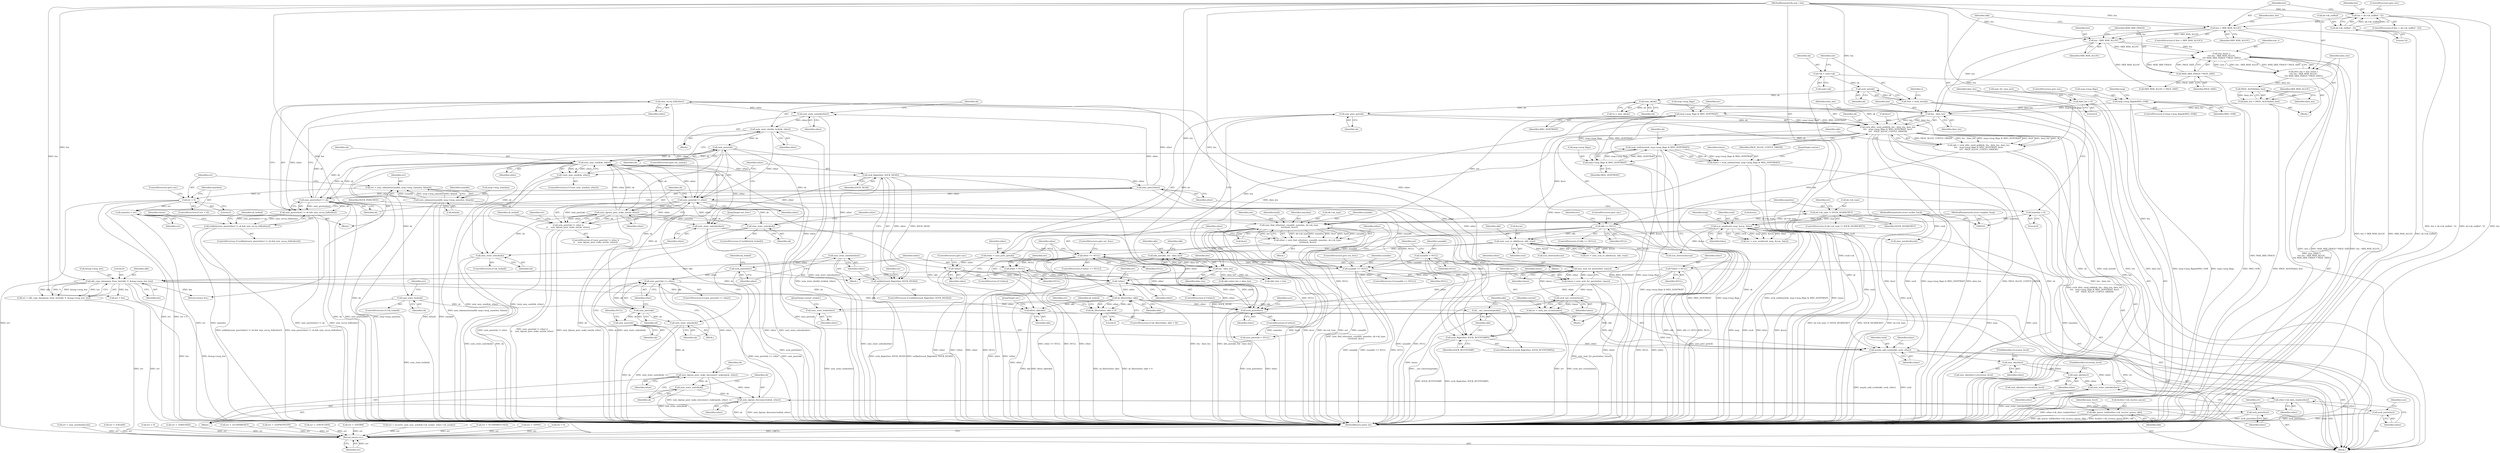 digraph "0_linux_7d267278a9ece963d77eefec61630223fce08c6c_2@API" {
"1000487" [label="(Call,unix_recvq_full(other))"];
"1000484" [label="(Call,unix_peer(other))"];
"1000399" [label="(Call,sock_flag(other, SOCK_DEAD))"];
"1000393" [label="(Call,unix_may_send(sk, other))"];
"1000332" [label="(Call,sock_sndtimeo(sk, msg->msg_flags & MSG_DONTWAIT))"];
"1000266" [label="(Call,sock_alloc_send_pskb(sk, len - data_len, data_len,\n\t\t\t\t   msg->msg_flags & MSG_DONTWAIT, &err,\n\t\t\t\t   PAGE_ALLOC_COSTLY_ORDER))"];
"1000122" [label="(Call,unix_sk(sk))"];
"1000117" [label="(Call,sock_net(sk))"];
"1000109" [label="(Call,*sk = sock->sk)"];
"1000202" [label="(Call,unix_peer_get(sk))"];
"1000268" [label="(Call,len - data_len)"];
"1000250" [label="(Call,len - SKB_MAX_ALLOC)"];
"1000242" [label="(Call,len > SKB_MAX_ALLOC)"];
"1000233" [label="(Call,len > sk->sk_sndbuf - 32)"];
"1000106" [label="(MethodParameterIn,size_t len)"];
"1000235" [label="(Call,sk->sk_sndbuf - 32)"];
"1000139" [label="(Call,data_len = 0)"];
"1000256" [label="(Call,data_len = PAGE_ALIGN(data_len))"];
"1000258" [label="(Call,PAGE_ALIGN(data_len))"];
"1000246" [label="(Call,data_len = min_t(size_t,\n\t\t\t\t len - SKB_MAX_ALLOC,\n\t\t\t\t MAX_SKB_FRAGS * PAGE_SIZE))"];
"1000248" [label="(Call,min_t(size_t,\n\t\t\t\t len - SKB_MAX_ALLOC,\n\t\t\t\t MAX_SKB_FRAGS * PAGE_SIZE))"];
"1000253" [label="(Call,MAX_SKB_FRAGS * PAGE_SIZE)"];
"1000272" [label="(Call,msg->msg_flags & MSG_DONTWAIT)"];
"1000163" [label="(Call,msg->msg_flags&MSG_OOB)"];
"1000334" [label="(Call,msg->msg_flags & MSG_DONTWAIT)"];
"1000519" [label="(Call,unix_peer(sk))"];
"1000483" [label="(Call,unix_peer(other) != sk)"];
"1000513" [label="(Call,unix_state_double_lock(sk, other))"];
"1000511" [label="(Call,unix_state_unlock(other))"];
"1000487" [label="(Call,unix_recvq_full(other))"];
"1000430" [label="(Call,unix_dgram_disconnected(sk, other))"];
"1000428" [label="(Call,unix_state_unlock(sk))"];
"1000425" [label="(Call,unix_dgram_peer_wake_disconnect_wakeup(sk, other))"];
"1000422" [label="(Call,unix_peer(sk))"];
"1000417" [label="(Call,unix_peer(sk))"];
"1000410" [label="(Call,unix_state_lock(sk))"];
"1000416" [label="(Call,unix_peer(sk) == other)"];
"1000405" [label="(Call,sock_put(other))"];
"1000403" [label="(Call,unix_state_unlock(other))"];
"1000522" [label="(Call,unix_dgram_peer_wake_me(sk, other))"];
"1000518" [label="(Call,unix_peer(sk) != other)"];
"1000441" [label="(Call,unix_state_unlock(sk))"];
"1000384" [label="(Call,unix_state_lock(other))"];
"1000372" [label="(Call,sk_filter(other, skb))"];
"1000341" [label="(Call,!other)"];
"1000125" [label="(Call,*other = NULL)"];
"1000495" [label="(Call,unix_wait_for_peer(other, timeo))"];
"1000330" [label="(Call,timeo = sock_sndtimeo(sk, msg->msg_flags & MSG_DONTWAIT))"];
"1000500" [label="(Call,sock_intr_errno(timeo))"];
"1000493" [label="(Call,timeo = unix_wait_for_peer(other, timeo))"];
"1000205" [label="(Call,!other)"];
"1000200" [label="(Call,other = unix_peer_get(sk))"];
"1000443" [label="(Call,other = NULL)"];
"1000366" [label="(Call,other == NULL)"];
"1000353" [label="(Call,other = unix_find_other(net, sunaddr, namelen, sk->sk_type,\n\t\t\t\t\thash, &err))"];
"1000355" [label="(Call,unix_find_other(net, sunaddr, namelen, sk->sk_type,\n\t\t\t\t\thash, &err))"];
"1000115" [label="(Call,*net = sock_net(sk))"];
"1000349" [label="(Call,sunaddr == NULL)"];
"1000193" [label="(Call,sunaddr = NULL)"];
"1000176" [label="(Call,unix_mkname(sunaddr, msg->msg_namelen, &hash))"];
"1000281" [label="(Call,skb == NULL)"];
"1000264" [label="(Call,skb = sock_alloc_send_pskb(sk, len - data_len, data_len,\n\t\t\t\t   msg->msg_flags & MSG_DONTWAIT, &err,\n\t\t\t\t   PAGE_ALLOC_COSTLY_ORDER))"];
"1000129" [label="(Call,namelen = 0)"];
"1000188" [label="(Call,namelen = err)"];
"1000184" [label="(Call,err < 0)"];
"1000174" [label="(Call,err = unix_mkname(sunaddr, msg->msg_namelen, &hash))"];
"1000462" [label="(Call,sk->sk_type != SOCK_SEQPACKET)"];
"1000319" [label="(Call,skb_copy_datagram_from_iter(skb, 0, &msg->msg_iter, len))"];
"1000302" [label="(Call,skb_put(skb, len - data_len))"];
"1000287" [label="(Call,unix_scm_to_skb(&scm, skb, true))"];
"1000146" [label="(Call,scm_send(sock, msg, &scm, false))"];
"1000104" [label="(MethodParameterIn,struct socket *sock)"];
"1000105" [label="(MethodParameterIn,struct msghdr *msg)"];
"1000304" [label="(Call,len - data_len)"];
"1000482" [label="(Call,unix_peer(other) != sk && unix_recvq_full(other))"];
"1000481" [label="(Call,unlikely(unix_peer(other) != sk && unix_recvq_full(other)))"];
"1000371" [label="(Call,sk_filter(other, skb) < 0)"];
"1000392" [label="(Call,!unix_may_send(sk, other))"];
"1000398" [label="(Call,unlikely(sock_flag(other, SOCK_DEAD)))"];
"1000433" [label="(Call,sock_put(other))"];
"1000517" [label="(Call,unix_peer(sk) != other ||\n\t\t    unix_dgram_peer_wake_me(sk, other))"];
"1000545" [label="(Call,unix_state_unlock(sk))"];
"1000548" [label="(Call,sock_flag(other, SOCK_RCVTSTAMP))"];
"1000553" [label="(Call,maybe_add_creds(skb, sock, other))"];
"1000557" [label="(Call,skb_queue_tail(&other->sk_receive_queue, skb))"];
"1000567" [label="(Call,unix_sk(other))"];
"1000572" [label="(Call,unix_sk(other))"];
"1000576" [label="(Call,unix_state_unlock(other))"];
"1000578" [label="(Call,other->sk_data_ready(other))"];
"1000580" [label="(Call,sock_put(other))"];
"1000590" [label="(Call,unix_state_unlock(sk))"];
"1000592" [label="(Call,unix_state_unlock(other))"];
"1000600" [label="(Call,sock_put(other))"];
"1000551" [label="(Call,__net_timestamp(skb))"];
"1000595" [label="(Call,kfree_skb(skb))"];
"1000498" [label="(Call,err = sock_intr_errno(timeo))"];
"1000605" [label="(Return,return err;)"];
"1000584" [label="(Identifier,scm)"];
"1000342" [label="(Identifier,other)"];
"1000177" [label="(Identifier,sunaddr)"];
"1000305" [label="(Identifier,len)"];
"1000491" [label="(Identifier,timeo)"];
"1000576" [label="(Call,unix_state_unlock(other))"];
"1000333" [label="(Identifier,sk)"];
"1000111" [label="(Call,sock->sk)"];
"1000321" [label="(Literal,0)"];
"1000480" [label="(ControlStructure,if (unlikely(unix_peer(other) != sk && unix_recvq_full(other))))"];
"1000222" [label="(Call,err = unix_autobind(sock))"];
"1000235" [label="(Call,sk->sk_sndbuf - 32)"];
"1000350" [label="(Identifier,sunaddr)"];
"1000358" [label="(Identifier,namelen)"];
"1000469" [label="(Identifier,err)"];
"1000236" [label="(Call,sk->sk_sndbuf)"];
"1000485" [label="(Identifier,other)"];
"1000493" [label="(Call,timeo = unix_wait_for_peer(other, timeo))"];
"1000566" [label="(Call,unix_sk(other)->recursion_level)"];
"1000372" [label="(Call,sk_filter(other, skb))"];
"1000594" [label="(JumpTarget,out_free:)"];
"1000526" [label="(Call,err = -EAGAIN)"];
"1000247" [label="(Identifier,data_len)"];
"1000496" [label="(Identifier,other)"];
"1000116" [label="(Identifier,net)"];
"1000375" [label="(Literal,0)"];
"1000556" [label="(Identifier,other)"];
"1000400" [label="(Identifier,other)"];
"1000326" [label="(Identifier,len)"];
"1000171" [label="(Identifier,msg)"];
"1000288" [label="(Call,&scm)"];
"1000512" [label="(Identifier,other)"];
"1000443" [label="(Call,other = NULL)"];
"1000395" [label="(Identifier,other)"];
"1000580" [label="(Call,sock_put(other))"];
"1000234" [label="(Identifier,len)"];
"1000354" [label="(Identifier,other)"];
"1000415" [label="(ControlStructure,if (unix_peer(sk) == other))"];
"1000131" [label="(Literal,0)"];
"1000240" [label="(ControlStructure,goto out;)"];
"1000593" [label="(Identifier,other)"];
"1000265" [label="(Identifier,skb)"];
"1000402" [label="(Block,)"];
"1000403" [label="(Call,unix_state_unlock(other))"];
"1000268" [label="(Call,len - data_len)"];
"1000304" [label="(Call,len - data_len)"];
"1000203" [label="(Identifier,sk)"];
"1000250" [label="(Call,len - SKB_MAX_ALLOC)"];
"1000232" [label="(ControlStructure,if (len > sk->sk_sndbuf - 32))"];
"1000422" [label="(Call,unix_peer(sk))"];
"1000462" [label="(Call,sk->sk_type != SOCK_SEQPACKET)"];
"1000285" [label="(Call,err = unix_scm_to_skb(&scm, skb, true))"];
"1000293" [label="(Call,err < 0)"];
"1000522" [label="(Call,unix_dgram_peer_wake_me(sk, other))"];
"1000431" [label="(Identifier,sk)"];
"1000520" [label="(Identifier,sk)"];
"1000445" [label="(Identifier,NULL)"];
"1000510" [label="(Block,)"];
"1000392" [label="(Call,!unix_may_send(sk, other))"];
"1000277" [label="(Call,&err)"];
"1000514" [label="(Identifier,sk)"];
"1000494" [label="(Identifier,timeo)"];
"1000255" [label="(Identifier,PAGE_SIZE)"];
"1000281" [label="(Call,skb == NULL)"];
"1000536" [label="(Identifier,sk_locked)"];
"1000602" [label="(Call,scm_destroy(&scm))"];
"1000549" [label="(Identifier,other)"];
"1000266" [label="(Call,sock_alloc_send_pskb(sk, len - data_len, data_len,\n\t\t\t\t   msg->msg_flags & MSG_DONTWAIT, &err,\n\t\t\t\t   PAGE_ALLOC_COSTLY_ORDER))"];
"1000269" [label="(Identifier,len)"];
"1000258" [label="(Call,PAGE_ALIGN(data_len))"];
"1000378" [label="(Identifier,err)"];
"1000359" [label="(Call,sk->sk_type)"];
"1000598" [label="(ControlStructure,if (other))"];
"1000228" [label="(Call,err = -EMSGSIZE)"];
"1000413" [label="(Identifier,err)"];
"1000592" [label="(Call,unix_state_unlock(other))"];
"1000406" [label="(Identifier,other)"];
"1000147" [label="(Identifier,sock)"];
"1000498" [label="(Call,err = sock_intr_errno(timeo))"];
"1000567" [label="(Call,unix_sk(other))"];
"1000595" [label="(Call,kfree_skb(skb))"];
"1000184" [label="(Call,err < 0)"];
"1000396" [label="(ControlStructure,goto out_unlock;)"];
"1000345" [label="(Identifier,err)"];
"1000118" [label="(Identifier,sk)"];
"1000104" [label="(MethodParameterIn,struct socket *sock)"];
"1000344" [label="(Call,err = -ECONNRESET)"];
"1000193" [label="(Call,sunaddr = NULL)"];
"1000320" [label="(Identifier,skb)"];
"1000420" [label="(Block,)"];
"1000357" [label="(Identifier,sunaddr)"];
"1000605" [label="(Return,return err;)"];
"1000109" [label="(Call,*sk = sock->sk)"];
"1000386" [label="(JumpTarget,restart_locked:)"];
"1000233" [label="(Call,len > sk->sk_sndbuf - 32)"];
"1000272" [label="(Call,msg->msg_flags & MSG_DONTWAIT)"];
"1000110" [label="(Identifier,sk)"];
"1000461" [label="(ControlStructure,if (sk->sk_type != SOCK_SEQPACKET))"];
"1000542" [label="(ControlStructure,if (unlikely(sk_locked)))"];
"1000577" [label="(Identifier,other)"];
"1000278" [label="(Identifier,err)"];
"1000262" [label="(Identifier,SKB_MAX_ALLOC)"];
"1000335" [label="(Call,msg->msg_flags)"];
"1000552" [label="(Identifier,skb)"];
"1000429" [label="(Identifier,sk)"];
"1000183" [label="(ControlStructure,if (err < 0))"];
"1000572" [label="(Call,unix_sk(other))"];
"1000241" [label="(ControlStructure,if (len > SKB_MAX_ALLOC))"];
"1000495" [label="(Call,unix_wait_for_peer(other, timeo))"];
"1000151" [label="(Identifier,false)"];
"1000517" [label="(Call,unix_peer(sk) != other ||\n\t\t    unix_dgram_peer_wake_me(sk, other))"];
"1000348" [label="(ControlStructure,if (sunaddr == NULL))"];
"1000511" [label="(Call,unix_state_unlock(other))"];
"1000574" [label="(FieldIdentifier,recursion_level)"];
"1000596" [label="(Identifier,skb)"];
"1000271" [label="(Identifier,data_len)"];
"1000249" [label="(Identifier,size_t)"];
"1000303" [label="(Identifier,skb)"];
"1000366" [label="(Call,other == NULL)"];
"1000192" [label="(Block,)"];
"1000606" [label="(Identifier,err)"];
"1000500" [label="(Call,sock_intr_errno(timeo))"];
"1000548" [label="(Call,sock_flag(other, SOCK_RCVTSTAMP))"];
"1000322" [label="(Call,&msg->msg_iter)"];
"1000544" [label="(Identifier,sk_locked)"];
"1000317" [label="(Call,err = skb_copy_datagram_from_iter(skb, 0, &msg->msg_iter, len))"];
"1000139" [label="(Call,data_len = 0)"];
"1000504" [label="(Identifier,current)"];
"1000187" [label="(ControlStructure,goto out;)"];
"1000571" [label="(Call,unix_sk(other)->recursion_level)"];
"1000307" [label="(Call,skb->data_len = data_len)"];
"1000173" [label="(Block,)"];
"1000573" [label="(Identifier,other)"];
"1000421" [label="(Call,unix_peer(sk) = NULL)"];
"1000115" [label="(Call,*net = sock_net(sk))"];
"1000280" [label="(ControlStructure,if (skb == NULL))"];
"1000554" [label="(Identifier,skb)"];
"1000270" [label="(Identifier,data_len)"];
"1000332" [label="(Call,sock_sndtimeo(sk, msg->msg_flags & MSG_DONTWAIT))"];
"1000343" [label="(Block,)"];
"1000451" [label="(Identifier,err)"];
"1000338" [label="(Identifier,MSG_DONTWAIT)"];
"1000264" [label="(Call,skb = sock_alloc_send_pskb(sk, len - data_len, data_len,\n\t\t\t\t   msg->msg_flags & MSG_DONTWAIT, &err,\n\t\t\t\t   PAGE_ALLOC_COSTLY_ORDER))"];
"1000425" [label="(Call,unix_dgram_peer_wake_disconnect_wakeup(sk, other))"];
"1000466" [label="(Identifier,SOCK_SEQPACKET)"];
"1000393" [label="(Call,unix_may_send(sk, other))"];
"1000273" [label="(Call,msg->msg_flags)"];
"1000368" [label="(Identifier,NULL)"];
"1000158" [label="(Call,err = -EOPNOTSUPP)"];
"1000405" [label="(Call,sock_put(other))"];
"1000557" [label="(Call,skb_queue_tail(&other->sk_receive_queue, skb))"];
"1000309" [label="(Identifier,skb)"];
"1000407" [label="(ControlStructure,if (!sk_locked))"];
"1000205" [label="(Call,!other)"];
"1000130" [label="(Identifier,namelen)"];
"1000206" [label="(Identifier,other)"];
"1000129" [label="(Call,namelen = 0)"];
"1000353" [label="(Call,other = unix_find_other(net, sunaddr, namelen, sk->sk_type,\n\t\t\t\t\thash, &err))"];
"1000194" [label="(Identifier,sunaddr)"];
"1000416" [label="(Call,unix_peer(sk) == other)"];
"1000409" [label="(Identifier,sk_locked)"];
"1000497" [label="(Identifier,timeo)"];
"1000284" [label="(ControlStructure,goto out;)"];
"1000211" [label="(Identifier,SOCK_PASSCRED)"];
"1000398" [label="(Call,unlikely(sock_flag(other, SOCK_DEAD)))"];
"1000174" [label="(Call,err = unix_mkname(sunaddr, msg->msg_namelen, &hash))"];
"1000175" [label="(Identifier,err)"];
"1000202" [label="(Call,unix_peer_get(sk))"];
"1000106" [label="(MethodParameterIn,size_t len)"];
"1000424" [label="(Identifier,NULL)"];
"1000546" [label="(Identifier,sk)"];
"1000185" [label="(Identifier,err)"];
"1000196" [label="(Call,err = -ENOTCONN)"];
"1000569" [label="(FieldIdentifier,recursion_level)"];
"1000370" [label="(ControlStructure,if (sk_filter(other, skb) < 0))"];
"1000340" [label="(ControlStructure,if (!other))"];
"1000168" [label="(ControlStructure,goto out;)"];
"1000591" [label="(Identifier,sk)"];
"1000411" [label="(Identifier,sk)"];
"1000397" [label="(ControlStructure,if (unlikely(sock_flag(other, SOCK_DEAD))))"];
"1000585" [label="(Return,return len;)"];
"1000259" [label="(Identifier,data_len)"];
"1000524" [label="(Identifier,other)"];
"1000499" [label="(Identifier,err)"];
"1000188" [label="(Call,namelen = err)"];
"1000419" [label="(Identifier,other)"];
"1000189" [label="(Identifier,namelen)"];
"1000463" [label="(Call,sk->sk_type)"];
"1000302" [label="(Call,skb_put(skb, len - data_len))"];
"1000162" [label="(ControlStructure,if (msg->msg_flags&MSG_OOB))"];
"1000513" [label="(Call,unix_state_double_lock(sk, other))"];
"1000283" [label="(Identifier,NULL)"];
"1000367" [label="(Identifier,other)"];
"1000600" [label="(Call,sock_put(other))"];
"1000484" [label="(Call,unix_peer(other))"];
"1000267" [label="(Identifier,sk)"];
"1000527" [label="(Identifier,err)"];
"1000486" [label="(Identifier,sk)"];
"1000245" [label="(Block,)"];
"1000254" [label="(Identifier,MAX_SKB_FRAGS)"];
"1000568" [label="(Identifier,other)"];
"1000276" [label="(Identifier,MSG_DONTWAIT)"];
"1000501" [label="(Identifier,timeo)"];
"1000545" [label="(Call,unix_state_unlock(sk))"];
"1000291" [label="(Identifier,true)"];
"1000279" [label="(Identifier,PAGE_ALLOC_COSTLY_ORDER)"];
"1000146" [label="(Call,scm_send(sock, msg, &scm, false))"];
"1000190" [label="(Identifier,err)"];
"1000387" [label="(Call,err = -EPERM)"];
"1000141" [label="(Literal,0)"];
"1000492" [label="(Block,)"];
"1000385" [label="(Identifier,other)"];
"1000341" [label="(Call,!other)"];
"1000433" [label="(Call,sock_put(other))"];
"1000121" [label="(Identifier,u)"];
"1000149" [label="(Call,&scm)"];
"1000207" [label="(ControlStructure,goto out;)"];
"1000401" [label="(Identifier,SOCK_DEAD)"];
"1000120" [label="(Call,*u = unix_sk(sk))"];
"1000483" [label="(Call,unix_peer(other) != sk)"];
"1000588" [label="(ControlStructure,if (sk_locked))"];
"1000256" [label="(Call,data_len = PAGE_ALIGN(data_len))"];
"1000377" [label="(Call,err = len)"];
"1000558" [label="(Call,&other->sk_receive_queue)"];
"1000391" [label="(ControlStructure,if (!unix_may_send(sk, other)))"];
"1000428" [label="(Call,unix_state_unlock(sk))"];
"1000224" [label="(Call,unix_autobind(sock))"];
"1000246" [label="(Call,data_len = min_t(size_t,\n\t\t\t\t len - SKB_MAX_ALLOC,\n\t\t\t\t MAX_SKB_FRAGS * PAGE_SIZE))"];
"1000239" [label="(Literal,32)"];
"1000523" [label="(Identifier,sk)"];
"1000351" [label="(Identifier,NULL)"];
"1000382" [label="(Identifier,sk_locked)"];
"1000195" [label="(Identifier,NULL)"];
"1000516" [label="(ControlStructure,if (unix_peer(sk) != other ||\n\t\t    unix_dgram_peer_wake_me(sk, other)))"];
"1000107" [label="(Block,)"];
"1000356" [label="(Identifier,net)"];
"1000282" [label="(Identifier,skb)"];
"1000362" [label="(Identifier,hash)"];
"1000181" [label="(Call,&hash)"];
"1000167" [label="(Identifier,MSG_OOB)"];
"1000519" [label="(Call,unix_peer(sk))"];
"1000178" [label="(Call,msg->msg_namelen)"];
"1000243" [label="(Identifier,len)"];
"1000253" [label="(Call,MAX_SKB_FRAGS * PAGE_SIZE)"];
"1000410" [label="(Call,unix_state_lock(sk))"];
"1000394" [label="(Identifier,sk)"];
"1000373" [label="(Identifier,other)"];
"1000290" [label="(Identifier,skb)"];
"1000604" [label="(Identifier,scm)"];
"1000426" [label="(Identifier,sk)"];
"1000404" [label="(Identifier,other)"];
"1000204" [label="(ControlStructure,if (!other))"];
"1000352" [label="(ControlStructure,goto out_free;)"];
"1000186" [label="(Literal,0)"];
"1000349" [label="(Call,sunaddr == NULL)"];
"1000447" [label="(Identifier,err)"];
"1000440" [label="(Block,)"];
"1000553" [label="(Call,maybe_add_creds(skb, sock, other))"];
"1000334" [label="(Call,msg->msg_flags & MSG_DONTWAIT)"];
"1000597" [label="(JumpTarget,out:)"];
"1000176" [label="(Call,unix_mkname(sunaddr, msg->msg_namelen, &hash))"];
"1000261" [label="(Call,SKB_MAX_ALLOC < PAGE_SIZE)"];
"1000330" [label="(Call,timeo = sock_sndtimeo(sk, msg->msg_flags & MSG_DONTWAIT))"];
"1000257" [label="(Identifier,data_len)"];
"1000550" [label="(Identifier,SOCK_RCVTSTAMP)"];
"1000444" [label="(Identifier,other)"];
"1000365" [label="(ControlStructure,if (other == NULL))"];
"1000148" [label="(Identifier,msg)"];
"1000163" [label="(Call,msg->msg_flags&MSG_OOB)"];
"1000482" [label="(Call,unix_peer(other) != sk && unix_recvq_full(other))"];
"1000581" [label="(Identifier,other)"];
"1000244" [label="(Identifier,SKB_MAX_ALLOC)"];
"1000521" [label="(Identifier,other)"];
"1000590" [label="(Call,unix_state_unlock(sk))"];
"1000117" [label="(Call,sock_net(sk))"];
"1000312" [label="(Call,skb->len = len)"];
"1000369" [label="(ControlStructure,goto out_free;)"];
"1000384" [label="(Call,unix_state_lock(other))"];
"1000436" [label="(Identifier,err)"];
"1000578" [label="(Call,other->sk_data_ready(other))"];
"1000140" [label="(Identifier,data_len)"];
"1000562" [label="(Identifier,skb)"];
"1000127" [label="(Identifier,NULL)"];
"1000518" [label="(Call,unix_peer(sk) != other)"];
"1000252" [label="(Identifier,SKB_MAX_ALLOC)"];
"1000579" [label="(Identifier,other)"];
"1000339" [label="(JumpTarget,restart:)"];
"1000468" [label="(Call,err = security_unix_may_send(sk->sk_socket, other->sk_socket))"];
"1000399" [label="(Call,sock_flag(other, SOCK_DEAD))"];
"1000601" [label="(Identifier,other)"];
"1000434" [label="(Identifier,other)"];
"1000371" [label="(Call,sk_filter(other, skb) < 0)"];
"1000487" [label="(Call,unix_recvq_full(other))"];
"1000441" [label="(Call,unix_state_unlock(sk))"];
"1000144" [label="(Call,err = scm_send(sock, msg, &scm, false))"];
"1000126" [label="(Identifier,other)"];
"1000442" [label="(Identifier,sk)"];
"1000201" [label="(Identifier,other)"];
"1000427" [label="(Identifier,other)"];
"1000242" [label="(Call,len > SKB_MAX_ALLOC)"];
"1000319" [label="(Call,skb_copy_datagram_from_iter(skb, 0, &msg->msg_iter, len))"];
"1000363" [label="(Call,&err)"];
"1000430" [label="(Call,unix_dgram_disconnected(sk, other))"];
"1000164" [label="(Call,msg->msg_flags)"];
"1000607" [label="(MethodReturn,static int)"];
"1000374" [label="(Identifier,skb)"];
"1000125" [label="(Call,*other = NULL)"];
"1000555" [label="(Identifier,sock)"];
"1000435" [label="(Call,err = -ECONNREFUSED)"];
"1000331" [label="(Identifier,timeo)"];
"1000560" [label="(Identifier,other)"];
"1000306" [label="(Identifier,data_len)"];
"1000582" [label="(Call,scm_destroy(&scm))"];
"1000355" [label="(Call,unix_find_other(net, sunaddr, namelen, sk->sk_type,\n\t\t\t\t\thash, &err))"];
"1000123" [label="(Identifier,sk)"];
"1000432" [label="(Identifier,other)"];
"1000200" [label="(Call,other = unix_peer_get(sk))"];
"1000251" [label="(Identifier,len)"];
"1000417" [label="(Call,unix_peer(sk))"];
"1000423" [label="(Identifier,sk)"];
"1000197" [label="(Identifier,err)"];
"1000286" [label="(Identifier,err)"];
"1000287" [label="(Call,unix_scm_to_skb(&scm, skb, true))"];
"1000105" [label="(MethodParameterIn,struct msghdr *msg)"];
"1000248" [label="(Call,min_t(size_t,\n\t\t\t\t len - SKB_MAX_ALLOC,\n\t\t\t\t MAX_SKB_FRAGS * PAGE_SIZE))"];
"1000488" [label="(Identifier,other)"];
"1000547" [label="(ControlStructure,if (sock_flag(other, SOCK_RCVTSTAMP)))"];
"1000565" [label="(Identifier,max_level)"];
"1000481" [label="(Call,unlikely(unix_peer(other) != sk && unix_recvq_full(other)))"];
"1000450" [label="(Call,err = -EPIPE)"];
"1000515" [label="(Identifier,other)"];
"1000418" [label="(Identifier,sk)"];
"1000412" [label="(Call,err = 0)"];
"1000122" [label="(Call,unix_sk(sk))"];
"1000551" [label="(Call,__net_timestamp(skb))"];
"1000143" [label="(Call,wait_for_unix_gc())"];
"1000487" -> "1000482"  [label="AST: "];
"1000487" -> "1000488"  [label="CFG: "];
"1000488" -> "1000487"  [label="AST: "];
"1000482" -> "1000487"  [label="CFG: "];
"1000487" -> "1000482"  [label="DDG: other"];
"1000484" -> "1000487"  [label="DDG: other"];
"1000487" -> "1000495"  [label="DDG: other"];
"1000487" -> "1000511"  [label="DDG: other"];
"1000487" -> "1000518"  [label="DDG: other"];
"1000487" -> "1000548"  [label="DDG: other"];
"1000484" -> "1000483"  [label="AST: "];
"1000484" -> "1000485"  [label="CFG: "];
"1000485" -> "1000484"  [label="AST: "];
"1000486" -> "1000484"  [label="CFG: "];
"1000484" -> "1000483"  [label="DDG: other"];
"1000399" -> "1000484"  [label="DDG: other"];
"1000484" -> "1000495"  [label="DDG: other"];
"1000484" -> "1000511"  [label="DDG: other"];
"1000484" -> "1000518"  [label="DDG: other"];
"1000484" -> "1000548"  [label="DDG: other"];
"1000399" -> "1000398"  [label="AST: "];
"1000399" -> "1000401"  [label="CFG: "];
"1000400" -> "1000399"  [label="AST: "];
"1000401" -> "1000399"  [label="AST: "];
"1000398" -> "1000399"  [label="CFG: "];
"1000399" -> "1000607"  [label="DDG: SOCK_DEAD"];
"1000399" -> "1000398"  [label="DDG: other"];
"1000399" -> "1000398"  [label="DDG: SOCK_DEAD"];
"1000393" -> "1000399"  [label="DDG: other"];
"1000399" -> "1000403"  [label="DDG: other"];
"1000399" -> "1000592"  [label="DDG: other"];
"1000393" -> "1000392"  [label="AST: "];
"1000393" -> "1000395"  [label="CFG: "];
"1000394" -> "1000393"  [label="AST: "];
"1000395" -> "1000393"  [label="AST: "];
"1000392" -> "1000393"  [label="CFG: "];
"1000393" -> "1000607"  [label="DDG: sk"];
"1000393" -> "1000392"  [label="DDG: sk"];
"1000393" -> "1000392"  [label="DDG: other"];
"1000332" -> "1000393"  [label="DDG: sk"];
"1000519" -> "1000393"  [label="DDG: sk"];
"1000430" -> "1000393"  [label="DDG: sk"];
"1000522" -> "1000393"  [label="DDG: sk"];
"1000522" -> "1000393"  [label="DDG: other"];
"1000441" -> "1000393"  [label="DDG: sk"];
"1000483" -> "1000393"  [label="DDG: sk"];
"1000518" -> "1000393"  [label="DDG: other"];
"1000384" -> "1000393"  [label="DDG: other"];
"1000393" -> "1000410"  [label="DDG: sk"];
"1000393" -> "1000417"  [label="DDG: sk"];
"1000393" -> "1000483"  [label="DDG: sk"];
"1000393" -> "1000590"  [label="DDG: sk"];
"1000393" -> "1000592"  [label="DDG: other"];
"1000332" -> "1000330"  [label="AST: "];
"1000332" -> "1000334"  [label="CFG: "];
"1000333" -> "1000332"  [label="AST: "];
"1000334" -> "1000332"  [label="AST: "];
"1000330" -> "1000332"  [label="CFG: "];
"1000332" -> "1000607"  [label="DDG: msg->msg_flags & MSG_DONTWAIT"];
"1000332" -> "1000607"  [label="DDG: sk"];
"1000332" -> "1000330"  [label="DDG: sk"];
"1000332" -> "1000330"  [label="DDG: msg->msg_flags & MSG_DONTWAIT"];
"1000266" -> "1000332"  [label="DDG: sk"];
"1000334" -> "1000332"  [label="DDG: msg->msg_flags"];
"1000334" -> "1000332"  [label="DDG: MSG_DONTWAIT"];
"1000266" -> "1000264"  [label="AST: "];
"1000266" -> "1000279"  [label="CFG: "];
"1000267" -> "1000266"  [label="AST: "];
"1000268" -> "1000266"  [label="AST: "];
"1000271" -> "1000266"  [label="AST: "];
"1000272" -> "1000266"  [label="AST: "];
"1000277" -> "1000266"  [label="AST: "];
"1000279" -> "1000266"  [label="AST: "];
"1000264" -> "1000266"  [label="CFG: "];
"1000266" -> "1000607"  [label="DDG: sk"];
"1000266" -> "1000607"  [label="DDG: len - data_len"];
"1000266" -> "1000607"  [label="DDG: &err"];
"1000266" -> "1000607"  [label="DDG: msg->msg_flags & MSG_DONTWAIT"];
"1000266" -> "1000607"  [label="DDG: data_len"];
"1000266" -> "1000607"  [label="DDG: PAGE_ALLOC_COSTLY_ORDER"];
"1000266" -> "1000264"  [label="DDG: PAGE_ALLOC_COSTLY_ORDER"];
"1000266" -> "1000264"  [label="DDG: len - data_len"];
"1000266" -> "1000264"  [label="DDG: msg->msg_flags & MSG_DONTWAIT"];
"1000266" -> "1000264"  [label="DDG: &err"];
"1000266" -> "1000264"  [label="DDG: data_len"];
"1000266" -> "1000264"  [label="DDG: sk"];
"1000122" -> "1000266"  [label="DDG: sk"];
"1000202" -> "1000266"  [label="DDG: sk"];
"1000268" -> "1000266"  [label="DDG: len"];
"1000268" -> "1000266"  [label="DDG: data_len"];
"1000272" -> "1000266"  [label="DDG: msg->msg_flags"];
"1000272" -> "1000266"  [label="DDG: MSG_DONTWAIT"];
"1000266" -> "1000304"  [label="DDG: data_len"];
"1000266" -> "1000355"  [label="DDG: &err"];
"1000122" -> "1000120"  [label="AST: "];
"1000122" -> "1000123"  [label="CFG: "];
"1000123" -> "1000122"  [label="AST: "];
"1000120" -> "1000122"  [label="CFG: "];
"1000122" -> "1000607"  [label="DDG: sk"];
"1000122" -> "1000120"  [label="DDG: sk"];
"1000117" -> "1000122"  [label="DDG: sk"];
"1000122" -> "1000202"  [label="DDG: sk"];
"1000117" -> "1000115"  [label="AST: "];
"1000117" -> "1000118"  [label="CFG: "];
"1000118" -> "1000117"  [label="AST: "];
"1000115" -> "1000117"  [label="CFG: "];
"1000117" -> "1000115"  [label="DDG: sk"];
"1000109" -> "1000117"  [label="DDG: sk"];
"1000109" -> "1000107"  [label="AST: "];
"1000109" -> "1000111"  [label="CFG: "];
"1000110" -> "1000109"  [label="AST: "];
"1000111" -> "1000109"  [label="AST: "];
"1000116" -> "1000109"  [label="CFG: "];
"1000109" -> "1000607"  [label="DDG: sock->sk"];
"1000202" -> "1000200"  [label="AST: "];
"1000202" -> "1000203"  [label="CFG: "];
"1000203" -> "1000202"  [label="AST: "];
"1000200" -> "1000202"  [label="CFG: "];
"1000202" -> "1000607"  [label="DDG: sk"];
"1000202" -> "1000200"  [label="DDG: sk"];
"1000268" -> "1000270"  [label="CFG: "];
"1000269" -> "1000268"  [label="AST: "];
"1000270" -> "1000268"  [label="AST: "];
"1000271" -> "1000268"  [label="CFG: "];
"1000268" -> "1000607"  [label="DDG: len"];
"1000250" -> "1000268"  [label="DDG: len"];
"1000242" -> "1000268"  [label="DDG: len"];
"1000106" -> "1000268"  [label="DDG: len"];
"1000139" -> "1000268"  [label="DDG: data_len"];
"1000256" -> "1000268"  [label="DDG: data_len"];
"1000268" -> "1000304"  [label="DDG: len"];
"1000250" -> "1000248"  [label="AST: "];
"1000250" -> "1000252"  [label="CFG: "];
"1000251" -> "1000250"  [label="AST: "];
"1000252" -> "1000250"  [label="AST: "];
"1000254" -> "1000250"  [label="CFG: "];
"1000250" -> "1000248"  [label="DDG: len"];
"1000250" -> "1000248"  [label="DDG: SKB_MAX_ALLOC"];
"1000242" -> "1000250"  [label="DDG: len"];
"1000242" -> "1000250"  [label="DDG: SKB_MAX_ALLOC"];
"1000106" -> "1000250"  [label="DDG: len"];
"1000250" -> "1000261"  [label="DDG: SKB_MAX_ALLOC"];
"1000242" -> "1000241"  [label="AST: "];
"1000242" -> "1000244"  [label="CFG: "];
"1000243" -> "1000242"  [label="AST: "];
"1000244" -> "1000242"  [label="AST: "];
"1000247" -> "1000242"  [label="CFG: "];
"1000265" -> "1000242"  [label="CFG: "];
"1000242" -> "1000607"  [label="DDG: len > SKB_MAX_ALLOC"];
"1000242" -> "1000607"  [label="DDG: SKB_MAX_ALLOC"];
"1000233" -> "1000242"  [label="DDG: len"];
"1000106" -> "1000242"  [label="DDG: len"];
"1000233" -> "1000232"  [label="AST: "];
"1000233" -> "1000235"  [label="CFG: "];
"1000234" -> "1000233"  [label="AST: "];
"1000235" -> "1000233"  [label="AST: "];
"1000240" -> "1000233"  [label="CFG: "];
"1000243" -> "1000233"  [label="CFG: "];
"1000233" -> "1000607"  [label="DDG: len > sk->sk_sndbuf - 32"];
"1000233" -> "1000607"  [label="DDG: sk->sk_sndbuf - 32"];
"1000233" -> "1000607"  [label="DDG: len"];
"1000106" -> "1000233"  [label="DDG: len"];
"1000235" -> "1000233"  [label="DDG: sk->sk_sndbuf"];
"1000235" -> "1000233"  [label="DDG: 32"];
"1000106" -> "1000103"  [label="AST: "];
"1000106" -> "1000607"  [label="DDG: len"];
"1000106" -> "1000304"  [label="DDG: len"];
"1000106" -> "1000312"  [label="DDG: len"];
"1000106" -> "1000319"  [label="DDG: len"];
"1000106" -> "1000377"  [label="DDG: len"];
"1000106" -> "1000585"  [label="DDG: len"];
"1000235" -> "1000239"  [label="CFG: "];
"1000236" -> "1000235"  [label="AST: "];
"1000239" -> "1000235"  [label="AST: "];
"1000235" -> "1000607"  [label="DDG: sk->sk_sndbuf"];
"1000139" -> "1000107"  [label="AST: "];
"1000139" -> "1000141"  [label="CFG: "];
"1000140" -> "1000139"  [label="AST: "];
"1000141" -> "1000139"  [label="AST: "];
"1000143" -> "1000139"  [label="CFG: "];
"1000139" -> "1000607"  [label="DDG: data_len"];
"1000256" -> "1000245"  [label="AST: "];
"1000256" -> "1000258"  [label="CFG: "];
"1000257" -> "1000256"  [label="AST: "];
"1000258" -> "1000256"  [label="AST: "];
"1000262" -> "1000256"  [label="CFG: "];
"1000256" -> "1000607"  [label="DDG: PAGE_ALIGN(data_len)"];
"1000258" -> "1000256"  [label="DDG: data_len"];
"1000258" -> "1000259"  [label="CFG: "];
"1000259" -> "1000258"  [label="AST: "];
"1000246" -> "1000258"  [label="DDG: data_len"];
"1000246" -> "1000245"  [label="AST: "];
"1000246" -> "1000248"  [label="CFG: "];
"1000247" -> "1000246"  [label="AST: "];
"1000248" -> "1000246"  [label="AST: "];
"1000257" -> "1000246"  [label="CFG: "];
"1000246" -> "1000607"  [label="DDG: min_t(size_t,\n\t\t\t\t len - SKB_MAX_ALLOC,\n\t\t\t\t MAX_SKB_FRAGS * PAGE_SIZE)"];
"1000248" -> "1000246"  [label="DDG: size_t"];
"1000248" -> "1000246"  [label="DDG: len - SKB_MAX_ALLOC"];
"1000248" -> "1000246"  [label="DDG: MAX_SKB_FRAGS * PAGE_SIZE"];
"1000248" -> "1000253"  [label="CFG: "];
"1000249" -> "1000248"  [label="AST: "];
"1000253" -> "1000248"  [label="AST: "];
"1000248" -> "1000607"  [label="DDG: MAX_SKB_FRAGS * PAGE_SIZE"];
"1000248" -> "1000607"  [label="DDG: len - SKB_MAX_ALLOC"];
"1000248" -> "1000607"  [label="DDG: size_t"];
"1000253" -> "1000248"  [label="DDG: MAX_SKB_FRAGS"];
"1000253" -> "1000248"  [label="DDG: PAGE_SIZE"];
"1000253" -> "1000255"  [label="CFG: "];
"1000254" -> "1000253"  [label="AST: "];
"1000255" -> "1000253"  [label="AST: "];
"1000253" -> "1000607"  [label="DDG: MAX_SKB_FRAGS"];
"1000253" -> "1000261"  [label="DDG: PAGE_SIZE"];
"1000272" -> "1000276"  [label="CFG: "];
"1000273" -> "1000272"  [label="AST: "];
"1000276" -> "1000272"  [label="AST: "];
"1000278" -> "1000272"  [label="CFG: "];
"1000272" -> "1000607"  [label="DDG: MSG_DONTWAIT"];
"1000272" -> "1000607"  [label="DDG: msg->msg_flags"];
"1000163" -> "1000272"  [label="DDG: msg->msg_flags"];
"1000272" -> "1000334"  [label="DDG: msg->msg_flags"];
"1000272" -> "1000334"  [label="DDG: MSG_DONTWAIT"];
"1000163" -> "1000162"  [label="AST: "];
"1000163" -> "1000167"  [label="CFG: "];
"1000164" -> "1000163"  [label="AST: "];
"1000167" -> "1000163"  [label="AST: "];
"1000168" -> "1000163"  [label="CFG: "];
"1000171" -> "1000163"  [label="CFG: "];
"1000163" -> "1000607"  [label="DDG: msg->msg_flags"];
"1000163" -> "1000607"  [label="DDG: MSG_OOB"];
"1000163" -> "1000607"  [label="DDG: msg->msg_flags&MSG_OOB"];
"1000334" -> "1000338"  [label="CFG: "];
"1000335" -> "1000334"  [label="AST: "];
"1000338" -> "1000334"  [label="AST: "];
"1000334" -> "1000607"  [label="DDG: MSG_DONTWAIT"];
"1000334" -> "1000607"  [label="DDG: msg->msg_flags"];
"1000519" -> "1000518"  [label="AST: "];
"1000519" -> "1000520"  [label="CFG: "];
"1000520" -> "1000519"  [label="AST: "];
"1000521" -> "1000519"  [label="CFG: "];
"1000519" -> "1000607"  [label="DDG: sk"];
"1000519" -> "1000518"  [label="DDG: sk"];
"1000483" -> "1000519"  [label="DDG: sk"];
"1000513" -> "1000519"  [label="DDG: sk"];
"1000519" -> "1000522"  [label="DDG: sk"];
"1000519" -> "1000545"  [label="DDG: sk"];
"1000519" -> "1000590"  [label="DDG: sk"];
"1000483" -> "1000482"  [label="AST: "];
"1000483" -> "1000486"  [label="CFG: "];
"1000486" -> "1000483"  [label="AST: "];
"1000488" -> "1000483"  [label="CFG: "];
"1000482" -> "1000483"  [label="CFG: "];
"1000483" -> "1000607"  [label="DDG: sk"];
"1000483" -> "1000607"  [label="DDG: unix_peer(other)"];
"1000483" -> "1000482"  [label="DDG: unix_peer(other)"];
"1000483" -> "1000482"  [label="DDG: sk"];
"1000483" -> "1000513"  [label="DDG: sk"];
"1000483" -> "1000545"  [label="DDG: sk"];
"1000513" -> "1000510"  [label="AST: "];
"1000513" -> "1000515"  [label="CFG: "];
"1000514" -> "1000513"  [label="AST: "];
"1000515" -> "1000513"  [label="AST: "];
"1000520" -> "1000513"  [label="CFG: "];
"1000513" -> "1000607"  [label="DDG: unix_state_double_lock(sk, other)"];
"1000511" -> "1000513"  [label="DDG: other"];
"1000513" -> "1000518"  [label="DDG: other"];
"1000511" -> "1000510"  [label="AST: "];
"1000511" -> "1000512"  [label="CFG: "];
"1000512" -> "1000511"  [label="AST: "];
"1000514" -> "1000511"  [label="CFG: "];
"1000511" -> "1000607"  [label="DDG: unix_state_unlock(other)"];
"1000430" -> "1000420"  [label="AST: "];
"1000430" -> "1000432"  [label="CFG: "];
"1000431" -> "1000430"  [label="AST: "];
"1000432" -> "1000430"  [label="AST: "];
"1000434" -> "1000430"  [label="CFG: "];
"1000430" -> "1000607"  [label="DDG: sk"];
"1000430" -> "1000607"  [label="DDG: unix_dgram_disconnected(sk, other)"];
"1000428" -> "1000430"  [label="DDG: sk"];
"1000425" -> "1000430"  [label="DDG: other"];
"1000430" -> "1000433"  [label="DDG: other"];
"1000428" -> "1000420"  [label="AST: "];
"1000428" -> "1000429"  [label="CFG: "];
"1000429" -> "1000428"  [label="AST: "];
"1000431" -> "1000428"  [label="CFG: "];
"1000428" -> "1000607"  [label="DDG: unix_state_unlock(sk)"];
"1000425" -> "1000428"  [label="DDG: sk"];
"1000425" -> "1000420"  [label="AST: "];
"1000425" -> "1000427"  [label="CFG: "];
"1000426" -> "1000425"  [label="AST: "];
"1000427" -> "1000425"  [label="AST: "];
"1000429" -> "1000425"  [label="CFG: "];
"1000425" -> "1000607"  [label="DDG: unix_dgram_peer_wake_disconnect_wakeup(sk, other)"];
"1000422" -> "1000425"  [label="DDG: sk"];
"1000416" -> "1000425"  [label="DDG: other"];
"1000422" -> "1000421"  [label="AST: "];
"1000422" -> "1000423"  [label="CFG: "];
"1000423" -> "1000422"  [label="AST: "];
"1000424" -> "1000422"  [label="CFG: "];
"1000417" -> "1000422"  [label="DDG: sk"];
"1000417" -> "1000416"  [label="AST: "];
"1000417" -> "1000418"  [label="CFG: "];
"1000418" -> "1000417"  [label="AST: "];
"1000419" -> "1000417"  [label="CFG: "];
"1000417" -> "1000416"  [label="DDG: sk"];
"1000410" -> "1000417"  [label="DDG: sk"];
"1000417" -> "1000441"  [label="DDG: sk"];
"1000410" -> "1000407"  [label="AST: "];
"1000410" -> "1000411"  [label="CFG: "];
"1000411" -> "1000410"  [label="AST: "];
"1000413" -> "1000410"  [label="CFG: "];
"1000410" -> "1000607"  [label="DDG: unix_state_lock(sk)"];
"1000416" -> "1000415"  [label="AST: "];
"1000416" -> "1000419"  [label="CFG: "];
"1000419" -> "1000416"  [label="AST: "];
"1000423" -> "1000416"  [label="CFG: "];
"1000442" -> "1000416"  [label="CFG: "];
"1000416" -> "1000607"  [label="DDG: unix_peer(sk) == other"];
"1000416" -> "1000607"  [label="DDG: unix_peer(sk)"];
"1000405" -> "1000416"  [label="DDG: other"];
"1000405" -> "1000402"  [label="AST: "];
"1000405" -> "1000406"  [label="CFG: "];
"1000406" -> "1000405"  [label="AST: "];
"1000409" -> "1000405"  [label="CFG: "];
"1000405" -> "1000607"  [label="DDG: sock_put(other)"];
"1000403" -> "1000405"  [label="DDG: other"];
"1000403" -> "1000402"  [label="AST: "];
"1000403" -> "1000404"  [label="CFG: "];
"1000404" -> "1000403"  [label="AST: "];
"1000406" -> "1000403"  [label="CFG: "];
"1000403" -> "1000607"  [label="DDG: unix_state_unlock(other)"];
"1000522" -> "1000517"  [label="AST: "];
"1000522" -> "1000524"  [label="CFG: "];
"1000523" -> "1000522"  [label="AST: "];
"1000524" -> "1000522"  [label="AST: "];
"1000517" -> "1000522"  [label="CFG: "];
"1000522" -> "1000607"  [label="DDG: sk"];
"1000522" -> "1000517"  [label="DDG: sk"];
"1000522" -> "1000517"  [label="DDG: other"];
"1000518" -> "1000522"  [label="DDG: other"];
"1000522" -> "1000545"  [label="DDG: sk"];
"1000522" -> "1000548"  [label="DDG: other"];
"1000522" -> "1000590"  [label="DDG: sk"];
"1000522" -> "1000592"  [label="DDG: other"];
"1000518" -> "1000517"  [label="AST: "];
"1000518" -> "1000521"  [label="CFG: "];
"1000521" -> "1000518"  [label="AST: "];
"1000523" -> "1000518"  [label="CFG: "];
"1000517" -> "1000518"  [label="CFG: "];
"1000518" -> "1000607"  [label="DDG: unix_peer(sk)"];
"1000518" -> "1000517"  [label="DDG: unix_peer(sk)"];
"1000518" -> "1000517"  [label="DDG: other"];
"1000518" -> "1000548"  [label="DDG: other"];
"1000518" -> "1000592"  [label="DDG: other"];
"1000441" -> "1000440"  [label="AST: "];
"1000441" -> "1000442"  [label="CFG: "];
"1000442" -> "1000441"  [label="AST: "];
"1000444" -> "1000441"  [label="CFG: "];
"1000441" -> "1000607"  [label="DDG: sk"];
"1000441" -> "1000607"  [label="DDG: unix_state_unlock(sk)"];
"1000384" -> "1000107"  [label="AST: "];
"1000384" -> "1000385"  [label="CFG: "];
"1000385" -> "1000384"  [label="AST: "];
"1000386" -> "1000384"  [label="CFG: "];
"1000384" -> "1000607"  [label="DDG: unix_state_lock(other)"];
"1000372" -> "1000384"  [label="DDG: other"];
"1000372" -> "1000371"  [label="AST: "];
"1000372" -> "1000374"  [label="CFG: "];
"1000373" -> "1000372"  [label="AST: "];
"1000374" -> "1000372"  [label="AST: "];
"1000375" -> "1000372"  [label="CFG: "];
"1000372" -> "1000607"  [label="DDG: other"];
"1000372" -> "1000371"  [label="DDG: other"];
"1000372" -> "1000371"  [label="DDG: skb"];
"1000341" -> "1000372"  [label="DDG: other"];
"1000366" -> "1000372"  [label="DDG: other"];
"1000319" -> "1000372"  [label="DDG: skb"];
"1000372" -> "1000551"  [label="DDG: skb"];
"1000372" -> "1000553"  [label="DDG: skb"];
"1000372" -> "1000595"  [label="DDG: skb"];
"1000372" -> "1000600"  [label="DDG: other"];
"1000341" -> "1000340"  [label="AST: "];
"1000341" -> "1000342"  [label="CFG: "];
"1000342" -> "1000341"  [label="AST: "];
"1000345" -> "1000341"  [label="CFG: "];
"1000373" -> "1000341"  [label="CFG: "];
"1000341" -> "1000607"  [label="DDG: other"];
"1000341" -> "1000607"  [label="DDG: !other"];
"1000125" -> "1000341"  [label="DDG: other"];
"1000495" -> "1000341"  [label="DDG: other"];
"1000205" -> "1000341"  [label="DDG: other"];
"1000443" -> "1000341"  [label="DDG: other"];
"1000341" -> "1000600"  [label="DDG: other"];
"1000125" -> "1000107"  [label="AST: "];
"1000125" -> "1000127"  [label="CFG: "];
"1000126" -> "1000125"  [label="AST: "];
"1000127" -> "1000125"  [label="AST: "];
"1000130" -> "1000125"  [label="CFG: "];
"1000125" -> "1000607"  [label="DDG: other"];
"1000125" -> "1000607"  [label="DDG: NULL"];
"1000125" -> "1000600"  [label="DDG: other"];
"1000495" -> "1000493"  [label="AST: "];
"1000495" -> "1000497"  [label="CFG: "];
"1000496" -> "1000495"  [label="AST: "];
"1000497" -> "1000495"  [label="AST: "];
"1000493" -> "1000495"  [label="CFG: "];
"1000495" -> "1000607"  [label="DDG: other"];
"1000495" -> "1000493"  [label="DDG: other"];
"1000495" -> "1000493"  [label="DDG: timeo"];
"1000330" -> "1000495"  [label="DDG: timeo"];
"1000500" -> "1000495"  [label="DDG: timeo"];
"1000495" -> "1000600"  [label="DDG: other"];
"1000330" -> "1000107"  [label="AST: "];
"1000331" -> "1000330"  [label="AST: "];
"1000339" -> "1000330"  [label="CFG: "];
"1000330" -> "1000607"  [label="DDG: timeo"];
"1000330" -> "1000607"  [label="DDG: sock_sndtimeo(sk, msg->msg_flags & MSG_DONTWAIT)"];
"1000500" -> "1000498"  [label="AST: "];
"1000500" -> "1000501"  [label="CFG: "];
"1000501" -> "1000500"  [label="AST: "];
"1000498" -> "1000500"  [label="CFG: "];
"1000500" -> "1000607"  [label="DDG: timeo"];
"1000500" -> "1000498"  [label="DDG: timeo"];
"1000493" -> "1000500"  [label="DDG: timeo"];
"1000493" -> "1000492"  [label="AST: "];
"1000494" -> "1000493"  [label="AST: "];
"1000499" -> "1000493"  [label="CFG: "];
"1000493" -> "1000607"  [label="DDG: unix_wait_for_peer(other, timeo)"];
"1000205" -> "1000204"  [label="AST: "];
"1000205" -> "1000206"  [label="CFG: "];
"1000206" -> "1000205"  [label="AST: "];
"1000207" -> "1000205"  [label="CFG: "];
"1000211" -> "1000205"  [label="CFG: "];
"1000205" -> "1000607"  [label="DDG: other"];
"1000205" -> "1000607"  [label="DDG: !other"];
"1000200" -> "1000205"  [label="DDG: other"];
"1000205" -> "1000600"  [label="DDG: other"];
"1000200" -> "1000192"  [label="AST: "];
"1000201" -> "1000200"  [label="AST: "];
"1000206" -> "1000200"  [label="CFG: "];
"1000200" -> "1000607"  [label="DDG: unix_peer_get(sk)"];
"1000443" -> "1000402"  [label="AST: "];
"1000443" -> "1000445"  [label="CFG: "];
"1000444" -> "1000443"  [label="AST: "];
"1000445" -> "1000443"  [label="AST: "];
"1000447" -> "1000443"  [label="CFG: "];
"1000443" -> "1000607"  [label="DDG: NULL"];
"1000443" -> "1000607"  [label="DDG: other"];
"1000366" -> "1000443"  [label="DDG: NULL"];
"1000281" -> "1000443"  [label="DDG: NULL"];
"1000443" -> "1000600"  [label="DDG: other"];
"1000366" -> "1000365"  [label="AST: "];
"1000366" -> "1000368"  [label="CFG: "];
"1000367" -> "1000366"  [label="AST: "];
"1000368" -> "1000366"  [label="AST: "];
"1000369" -> "1000366"  [label="CFG: "];
"1000373" -> "1000366"  [label="CFG: "];
"1000366" -> "1000607"  [label="DDG: NULL"];
"1000366" -> "1000607"  [label="DDG: other"];
"1000366" -> "1000607"  [label="DDG: other == NULL"];
"1000366" -> "1000349"  [label="DDG: NULL"];
"1000353" -> "1000366"  [label="DDG: other"];
"1000349" -> "1000366"  [label="DDG: NULL"];
"1000366" -> "1000421"  [label="DDG: NULL"];
"1000366" -> "1000600"  [label="DDG: other"];
"1000353" -> "1000343"  [label="AST: "];
"1000353" -> "1000355"  [label="CFG: "];
"1000354" -> "1000353"  [label="AST: "];
"1000355" -> "1000353"  [label="AST: "];
"1000367" -> "1000353"  [label="CFG: "];
"1000353" -> "1000607"  [label="DDG: unix_find_other(net, sunaddr, namelen, sk->sk_type,\n\t\t\t\t\thash, &err)"];
"1000355" -> "1000353"  [label="DDG: sk->sk_type"];
"1000355" -> "1000353"  [label="DDG: namelen"];
"1000355" -> "1000353"  [label="DDG: &err"];
"1000355" -> "1000353"  [label="DDG: hash"];
"1000355" -> "1000353"  [label="DDG: sunaddr"];
"1000355" -> "1000353"  [label="DDG: net"];
"1000355" -> "1000363"  [label="CFG: "];
"1000356" -> "1000355"  [label="AST: "];
"1000357" -> "1000355"  [label="AST: "];
"1000358" -> "1000355"  [label="AST: "];
"1000359" -> "1000355"  [label="AST: "];
"1000362" -> "1000355"  [label="AST: "];
"1000363" -> "1000355"  [label="AST: "];
"1000355" -> "1000607"  [label="DDG: net"];
"1000355" -> "1000607"  [label="DDG: sunaddr"];
"1000355" -> "1000607"  [label="DDG: namelen"];
"1000355" -> "1000607"  [label="DDG: hash"];
"1000355" -> "1000607"  [label="DDG: &err"];
"1000355" -> "1000607"  [label="DDG: sk->sk_type"];
"1000355" -> "1000349"  [label="DDG: sunaddr"];
"1000115" -> "1000355"  [label="DDG: net"];
"1000349" -> "1000355"  [label="DDG: sunaddr"];
"1000129" -> "1000355"  [label="DDG: namelen"];
"1000188" -> "1000355"  [label="DDG: namelen"];
"1000462" -> "1000355"  [label="DDG: sk->sk_type"];
"1000355" -> "1000462"  [label="DDG: sk->sk_type"];
"1000115" -> "1000107"  [label="AST: "];
"1000116" -> "1000115"  [label="AST: "];
"1000121" -> "1000115"  [label="CFG: "];
"1000115" -> "1000607"  [label="DDG: sock_net(sk)"];
"1000115" -> "1000607"  [label="DDG: net"];
"1000349" -> "1000348"  [label="AST: "];
"1000349" -> "1000351"  [label="CFG: "];
"1000350" -> "1000349"  [label="AST: "];
"1000351" -> "1000349"  [label="AST: "];
"1000352" -> "1000349"  [label="CFG: "];
"1000354" -> "1000349"  [label="CFG: "];
"1000349" -> "1000607"  [label="DDG: sunaddr == NULL"];
"1000349" -> "1000607"  [label="DDG: NULL"];
"1000349" -> "1000607"  [label="DDG: sunaddr"];
"1000193" -> "1000349"  [label="DDG: sunaddr"];
"1000176" -> "1000349"  [label="DDG: sunaddr"];
"1000281" -> "1000349"  [label="DDG: NULL"];
"1000193" -> "1000192"  [label="AST: "];
"1000193" -> "1000195"  [label="CFG: "];
"1000194" -> "1000193"  [label="AST: "];
"1000195" -> "1000193"  [label="AST: "];
"1000197" -> "1000193"  [label="CFG: "];
"1000193" -> "1000607"  [label="DDG: sunaddr"];
"1000193" -> "1000607"  [label="DDG: NULL"];
"1000176" -> "1000174"  [label="AST: "];
"1000176" -> "1000181"  [label="CFG: "];
"1000177" -> "1000176"  [label="AST: "];
"1000178" -> "1000176"  [label="AST: "];
"1000181" -> "1000176"  [label="AST: "];
"1000174" -> "1000176"  [label="CFG: "];
"1000176" -> "1000607"  [label="DDG: msg->msg_namelen"];
"1000176" -> "1000607"  [label="DDG: &hash"];
"1000176" -> "1000607"  [label="DDG: sunaddr"];
"1000176" -> "1000174"  [label="DDG: sunaddr"];
"1000176" -> "1000174"  [label="DDG: msg->msg_namelen"];
"1000176" -> "1000174"  [label="DDG: &hash"];
"1000281" -> "1000280"  [label="AST: "];
"1000281" -> "1000283"  [label="CFG: "];
"1000282" -> "1000281"  [label="AST: "];
"1000283" -> "1000281"  [label="AST: "];
"1000284" -> "1000281"  [label="CFG: "];
"1000286" -> "1000281"  [label="CFG: "];
"1000281" -> "1000607"  [label="DDG: skb"];
"1000281" -> "1000607"  [label="DDG: skb == NULL"];
"1000281" -> "1000607"  [label="DDG: NULL"];
"1000264" -> "1000281"  [label="DDG: skb"];
"1000281" -> "1000287"  [label="DDG: skb"];
"1000281" -> "1000421"  [label="DDG: NULL"];
"1000264" -> "1000107"  [label="AST: "];
"1000265" -> "1000264"  [label="AST: "];
"1000282" -> "1000264"  [label="CFG: "];
"1000264" -> "1000607"  [label="DDG: sock_alloc_send_pskb(sk, len - data_len, data_len,\n\t\t\t\t   msg->msg_flags & MSG_DONTWAIT, &err,\n\t\t\t\t   PAGE_ALLOC_COSTLY_ORDER)"];
"1000129" -> "1000107"  [label="AST: "];
"1000129" -> "1000131"  [label="CFG: "];
"1000130" -> "1000129"  [label="AST: "];
"1000131" -> "1000129"  [label="AST: "];
"1000140" -> "1000129"  [label="CFG: "];
"1000129" -> "1000607"  [label="DDG: namelen"];
"1000188" -> "1000173"  [label="AST: "];
"1000188" -> "1000190"  [label="CFG: "];
"1000189" -> "1000188"  [label="AST: "];
"1000190" -> "1000188"  [label="AST: "];
"1000211" -> "1000188"  [label="CFG: "];
"1000188" -> "1000607"  [label="DDG: err"];
"1000188" -> "1000607"  [label="DDG: namelen"];
"1000184" -> "1000188"  [label="DDG: err"];
"1000184" -> "1000183"  [label="AST: "];
"1000184" -> "1000186"  [label="CFG: "];
"1000185" -> "1000184"  [label="AST: "];
"1000186" -> "1000184"  [label="AST: "];
"1000187" -> "1000184"  [label="CFG: "];
"1000189" -> "1000184"  [label="CFG: "];
"1000184" -> "1000607"  [label="DDG: err"];
"1000184" -> "1000607"  [label="DDG: err < 0"];
"1000174" -> "1000184"  [label="DDG: err"];
"1000184" -> "1000605"  [label="DDG: err"];
"1000174" -> "1000173"  [label="AST: "];
"1000175" -> "1000174"  [label="AST: "];
"1000185" -> "1000174"  [label="CFG: "];
"1000174" -> "1000607"  [label="DDG: unix_mkname(sunaddr, msg->msg_namelen, &hash)"];
"1000462" -> "1000461"  [label="AST: "];
"1000462" -> "1000466"  [label="CFG: "];
"1000463" -> "1000462"  [label="AST: "];
"1000466" -> "1000462"  [label="AST: "];
"1000469" -> "1000462"  [label="CFG: "];
"1000485" -> "1000462"  [label="CFG: "];
"1000462" -> "1000607"  [label="DDG: sk->sk_type"];
"1000462" -> "1000607"  [label="DDG: sk->sk_type != SOCK_SEQPACKET"];
"1000462" -> "1000607"  [label="DDG: SOCK_SEQPACKET"];
"1000319" -> "1000317"  [label="AST: "];
"1000319" -> "1000326"  [label="CFG: "];
"1000320" -> "1000319"  [label="AST: "];
"1000321" -> "1000319"  [label="AST: "];
"1000322" -> "1000319"  [label="AST: "];
"1000326" -> "1000319"  [label="AST: "];
"1000317" -> "1000319"  [label="CFG: "];
"1000319" -> "1000607"  [label="DDG: len"];
"1000319" -> "1000607"  [label="DDG: &msg->msg_iter"];
"1000319" -> "1000317"  [label="DDG: skb"];
"1000319" -> "1000317"  [label="DDG: 0"];
"1000319" -> "1000317"  [label="DDG: &msg->msg_iter"];
"1000319" -> "1000317"  [label="DDG: len"];
"1000302" -> "1000319"  [label="DDG: skb"];
"1000304" -> "1000319"  [label="DDG: len"];
"1000319" -> "1000377"  [label="DDG: len"];
"1000319" -> "1000585"  [label="DDG: len"];
"1000319" -> "1000595"  [label="DDG: skb"];
"1000302" -> "1000107"  [label="AST: "];
"1000302" -> "1000304"  [label="CFG: "];
"1000303" -> "1000302"  [label="AST: "];
"1000304" -> "1000302"  [label="AST: "];
"1000309" -> "1000302"  [label="CFG: "];
"1000302" -> "1000607"  [label="DDG: len - data_len"];
"1000302" -> "1000607"  [label="DDG: skb_put(skb, len - data_len)"];
"1000287" -> "1000302"  [label="DDG: skb"];
"1000304" -> "1000302"  [label="DDG: len"];
"1000304" -> "1000302"  [label="DDG: data_len"];
"1000287" -> "1000285"  [label="AST: "];
"1000287" -> "1000291"  [label="CFG: "];
"1000288" -> "1000287"  [label="AST: "];
"1000290" -> "1000287"  [label="AST: "];
"1000291" -> "1000287"  [label="AST: "];
"1000285" -> "1000287"  [label="CFG: "];
"1000287" -> "1000607"  [label="DDG: true"];
"1000287" -> "1000285"  [label="DDG: &scm"];
"1000287" -> "1000285"  [label="DDG: skb"];
"1000287" -> "1000285"  [label="DDG: true"];
"1000146" -> "1000287"  [label="DDG: &scm"];
"1000287" -> "1000582"  [label="DDG: &scm"];
"1000287" -> "1000595"  [label="DDG: skb"];
"1000287" -> "1000602"  [label="DDG: &scm"];
"1000146" -> "1000144"  [label="AST: "];
"1000146" -> "1000151"  [label="CFG: "];
"1000147" -> "1000146"  [label="AST: "];
"1000148" -> "1000146"  [label="AST: "];
"1000149" -> "1000146"  [label="AST: "];
"1000151" -> "1000146"  [label="AST: "];
"1000144" -> "1000146"  [label="CFG: "];
"1000146" -> "1000607"  [label="DDG: false"];
"1000146" -> "1000607"  [label="DDG: &scm"];
"1000146" -> "1000607"  [label="DDG: msg"];
"1000146" -> "1000607"  [label="DDG: sock"];
"1000146" -> "1000144"  [label="DDG: sock"];
"1000146" -> "1000144"  [label="DDG: msg"];
"1000146" -> "1000144"  [label="DDG: &scm"];
"1000146" -> "1000144"  [label="DDG: false"];
"1000104" -> "1000146"  [label="DDG: sock"];
"1000105" -> "1000146"  [label="DDG: msg"];
"1000146" -> "1000224"  [label="DDG: sock"];
"1000146" -> "1000553"  [label="DDG: sock"];
"1000146" -> "1000602"  [label="DDG: &scm"];
"1000104" -> "1000103"  [label="AST: "];
"1000104" -> "1000607"  [label="DDG: sock"];
"1000104" -> "1000224"  [label="DDG: sock"];
"1000104" -> "1000553"  [label="DDG: sock"];
"1000105" -> "1000103"  [label="AST: "];
"1000105" -> "1000607"  [label="DDG: msg"];
"1000304" -> "1000306"  [label="CFG: "];
"1000305" -> "1000304"  [label="AST: "];
"1000306" -> "1000304"  [label="AST: "];
"1000304" -> "1000307"  [label="DDG: data_len"];
"1000304" -> "1000312"  [label="DDG: len"];
"1000482" -> "1000481"  [label="AST: "];
"1000481" -> "1000482"  [label="CFG: "];
"1000482" -> "1000607"  [label="DDG: unix_peer(other) != sk"];
"1000482" -> "1000607"  [label="DDG: unix_recvq_full(other)"];
"1000482" -> "1000481"  [label="DDG: unix_peer(other) != sk"];
"1000482" -> "1000481"  [label="DDG: unix_recvq_full(other)"];
"1000481" -> "1000480"  [label="AST: "];
"1000491" -> "1000481"  [label="CFG: "];
"1000544" -> "1000481"  [label="CFG: "];
"1000481" -> "1000607"  [label="DDG: unlikely(unix_peer(other) != sk && unix_recvq_full(other))"];
"1000481" -> "1000607"  [label="DDG: unix_peer(other) != sk && unix_recvq_full(other)"];
"1000371" -> "1000370"  [label="AST: "];
"1000371" -> "1000375"  [label="CFG: "];
"1000375" -> "1000371"  [label="AST: "];
"1000378" -> "1000371"  [label="CFG: "];
"1000382" -> "1000371"  [label="CFG: "];
"1000371" -> "1000607"  [label="DDG: sk_filter(other, skb)"];
"1000371" -> "1000607"  [label="DDG: sk_filter(other, skb) < 0"];
"1000392" -> "1000391"  [label="AST: "];
"1000396" -> "1000392"  [label="CFG: "];
"1000400" -> "1000392"  [label="CFG: "];
"1000392" -> "1000607"  [label="DDG: !unix_may_send(sk, other)"];
"1000392" -> "1000607"  [label="DDG: unix_may_send(sk, other)"];
"1000398" -> "1000397"  [label="AST: "];
"1000404" -> "1000398"  [label="CFG: "];
"1000451" -> "1000398"  [label="CFG: "];
"1000398" -> "1000607"  [label="DDG: unlikely(sock_flag(other, SOCK_DEAD))"];
"1000398" -> "1000607"  [label="DDG: sock_flag(other, SOCK_DEAD)"];
"1000433" -> "1000420"  [label="AST: "];
"1000433" -> "1000434"  [label="CFG: "];
"1000434" -> "1000433"  [label="AST: "];
"1000436" -> "1000433"  [label="CFG: "];
"1000433" -> "1000607"  [label="DDG: sock_put(other)"];
"1000517" -> "1000516"  [label="AST: "];
"1000527" -> "1000517"  [label="CFG: "];
"1000536" -> "1000517"  [label="CFG: "];
"1000517" -> "1000607"  [label="DDG: unix_dgram_peer_wake_me(sk, other)"];
"1000517" -> "1000607"  [label="DDG: unix_peer(sk) != other"];
"1000517" -> "1000607"  [label="DDG: unix_peer(sk) != other ||\n\t\t    unix_dgram_peer_wake_me(sk, other)"];
"1000545" -> "1000542"  [label="AST: "];
"1000545" -> "1000546"  [label="CFG: "];
"1000546" -> "1000545"  [label="AST: "];
"1000549" -> "1000545"  [label="CFG: "];
"1000545" -> "1000607"  [label="DDG: sk"];
"1000545" -> "1000607"  [label="DDG: unix_state_unlock(sk)"];
"1000548" -> "1000547"  [label="AST: "];
"1000548" -> "1000550"  [label="CFG: "];
"1000549" -> "1000548"  [label="AST: "];
"1000550" -> "1000548"  [label="AST: "];
"1000552" -> "1000548"  [label="CFG: "];
"1000554" -> "1000548"  [label="CFG: "];
"1000548" -> "1000607"  [label="DDG: SOCK_RCVTSTAMP"];
"1000548" -> "1000607"  [label="DDG: sock_flag(other, SOCK_RCVTSTAMP)"];
"1000548" -> "1000553"  [label="DDG: other"];
"1000553" -> "1000107"  [label="AST: "];
"1000553" -> "1000556"  [label="CFG: "];
"1000554" -> "1000553"  [label="AST: "];
"1000555" -> "1000553"  [label="AST: "];
"1000556" -> "1000553"  [label="AST: "];
"1000560" -> "1000553"  [label="CFG: "];
"1000553" -> "1000607"  [label="DDG: maybe_add_creds(skb, sock, other)"];
"1000553" -> "1000607"  [label="DDG: sock"];
"1000551" -> "1000553"  [label="DDG: skb"];
"1000224" -> "1000553"  [label="DDG: sock"];
"1000553" -> "1000557"  [label="DDG: skb"];
"1000553" -> "1000567"  [label="DDG: other"];
"1000557" -> "1000107"  [label="AST: "];
"1000557" -> "1000562"  [label="CFG: "];
"1000558" -> "1000557"  [label="AST: "];
"1000562" -> "1000557"  [label="AST: "];
"1000565" -> "1000557"  [label="CFG: "];
"1000557" -> "1000607"  [label="DDG: skb"];
"1000557" -> "1000607"  [label="DDG: skb_queue_tail(&other->sk_receive_queue, skb)"];
"1000557" -> "1000607"  [label="DDG: &other->sk_receive_queue"];
"1000567" -> "1000566"  [label="AST: "];
"1000567" -> "1000568"  [label="CFG: "];
"1000568" -> "1000567"  [label="AST: "];
"1000569" -> "1000567"  [label="CFG: "];
"1000567" -> "1000572"  [label="DDG: other"];
"1000567" -> "1000576"  [label="DDG: other"];
"1000572" -> "1000571"  [label="AST: "];
"1000572" -> "1000573"  [label="CFG: "];
"1000573" -> "1000572"  [label="AST: "];
"1000574" -> "1000572"  [label="CFG: "];
"1000572" -> "1000576"  [label="DDG: other"];
"1000576" -> "1000107"  [label="AST: "];
"1000576" -> "1000577"  [label="CFG: "];
"1000577" -> "1000576"  [label="AST: "];
"1000579" -> "1000576"  [label="CFG: "];
"1000576" -> "1000607"  [label="DDG: unix_state_unlock(other)"];
"1000576" -> "1000578"  [label="DDG: other"];
"1000578" -> "1000107"  [label="AST: "];
"1000578" -> "1000579"  [label="CFG: "];
"1000579" -> "1000578"  [label="AST: "];
"1000581" -> "1000578"  [label="CFG: "];
"1000578" -> "1000607"  [label="DDG: other->sk_data_ready(other)"];
"1000578" -> "1000580"  [label="DDG: other"];
"1000580" -> "1000107"  [label="AST: "];
"1000580" -> "1000581"  [label="CFG: "];
"1000581" -> "1000580"  [label="AST: "];
"1000584" -> "1000580"  [label="CFG: "];
"1000580" -> "1000607"  [label="DDG: sock_put(other)"];
"1000580" -> "1000607"  [label="DDG: other"];
"1000590" -> "1000588"  [label="AST: "];
"1000590" -> "1000591"  [label="CFG: "];
"1000591" -> "1000590"  [label="AST: "];
"1000593" -> "1000590"  [label="CFG: "];
"1000590" -> "1000607"  [label="DDG: unix_state_unlock(sk)"];
"1000590" -> "1000607"  [label="DDG: sk"];
"1000592" -> "1000107"  [label="AST: "];
"1000592" -> "1000593"  [label="CFG: "];
"1000593" -> "1000592"  [label="AST: "];
"1000594" -> "1000592"  [label="CFG: "];
"1000592" -> "1000607"  [label="DDG: unix_state_unlock(other)"];
"1000592" -> "1000607"  [label="DDG: other"];
"1000592" -> "1000600"  [label="DDG: other"];
"1000600" -> "1000598"  [label="AST: "];
"1000600" -> "1000601"  [label="CFG: "];
"1000601" -> "1000600"  [label="AST: "];
"1000604" -> "1000600"  [label="CFG: "];
"1000600" -> "1000607"  [label="DDG: sock_put(other)"];
"1000600" -> "1000607"  [label="DDG: other"];
"1000551" -> "1000547"  [label="AST: "];
"1000551" -> "1000552"  [label="CFG: "];
"1000552" -> "1000551"  [label="AST: "];
"1000554" -> "1000551"  [label="CFG: "];
"1000551" -> "1000607"  [label="DDG: __net_timestamp(skb)"];
"1000595" -> "1000107"  [label="AST: "];
"1000595" -> "1000596"  [label="CFG: "];
"1000596" -> "1000595"  [label="AST: "];
"1000597" -> "1000595"  [label="CFG: "];
"1000595" -> "1000607"  [label="DDG: kfree_skb(skb)"];
"1000595" -> "1000607"  [label="DDG: skb"];
"1000498" -> "1000492"  [label="AST: "];
"1000499" -> "1000498"  [label="AST: "];
"1000504" -> "1000498"  [label="CFG: "];
"1000498" -> "1000607"  [label="DDG: err"];
"1000498" -> "1000607"  [label="DDG: sock_intr_errno(timeo)"];
"1000498" -> "1000605"  [label="DDG: err"];
"1000605" -> "1000107"  [label="AST: "];
"1000605" -> "1000606"  [label="CFG: "];
"1000606" -> "1000605"  [label="AST: "];
"1000607" -> "1000605"  [label="CFG: "];
"1000605" -> "1000607"  [label="DDG: <RET>"];
"1000606" -> "1000605"  [label="DDG: err"];
"1000158" -> "1000605"  [label="DDG: err"];
"1000293" -> "1000605"  [label="DDG: err"];
"1000228" -> "1000605"  [label="DDG: err"];
"1000387" -> "1000605"  [label="DDG: err"];
"1000412" -> "1000605"  [label="DDG: err"];
"1000450" -> "1000605"  [label="DDG: err"];
"1000344" -> "1000605"  [label="DDG: err"];
"1000435" -> "1000605"  [label="DDG: err"];
"1000222" -> "1000605"  [label="DDG: err"];
"1000317" -> "1000605"  [label="DDG: err"];
"1000468" -> "1000605"  [label="DDG: err"];
"1000196" -> "1000605"  [label="DDG: err"];
"1000526" -> "1000605"  [label="DDG: err"];
"1000377" -> "1000605"  [label="DDG: err"];
}

